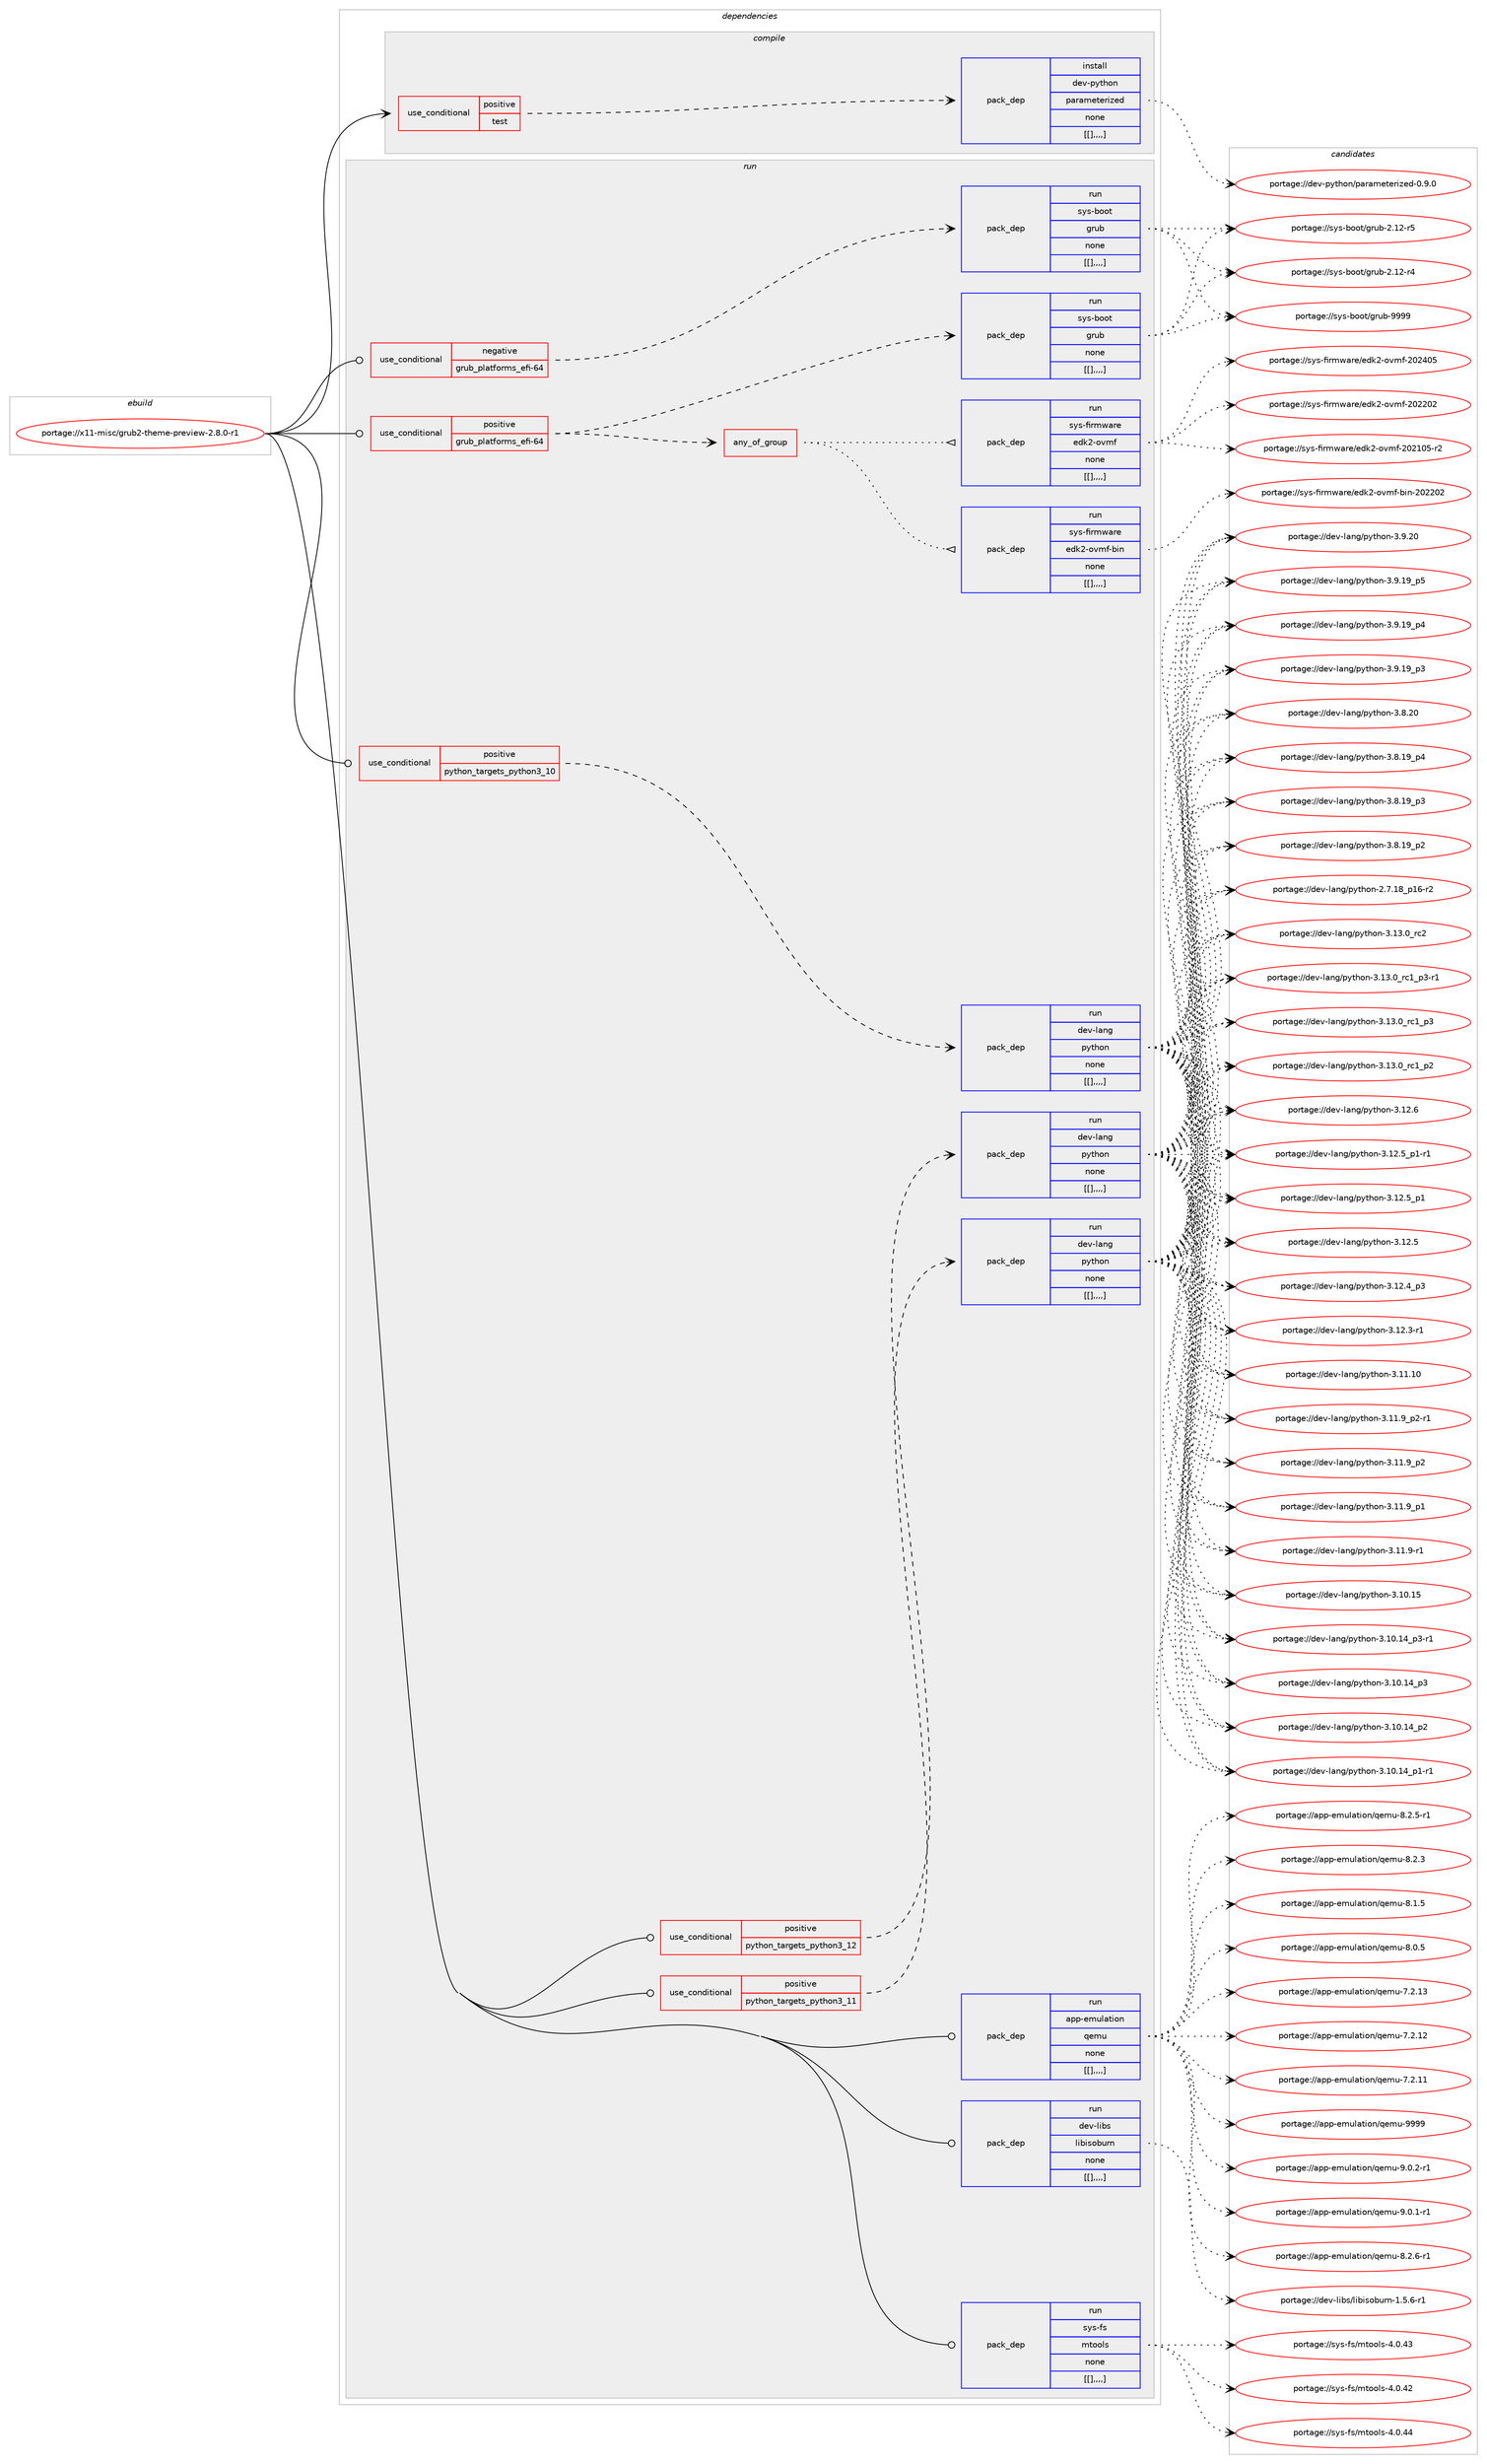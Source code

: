 digraph prolog {

# *************
# Graph options
# *************

newrank=true;
concentrate=true;
compound=true;
graph [rankdir=LR,fontname=Helvetica,fontsize=10,ranksep=1.5];#, ranksep=2.5, nodesep=0.2];
edge  [arrowhead=vee];
node  [fontname=Helvetica,fontsize=10];

# **********
# The ebuild
# **********

subgraph cluster_leftcol {
color=gray;
label=<<i>ebuild</i>>;
id [label="portage://x11-misc/grub2-theme-preview-2.8.0-r1", color=red, width=4, href="../x11-misc/grub2-theme-preview-2.8.0-r1.svg"];
}

# ****************
# The dependencies
# ****************

subgraph cluster_midcol {
color=gray;
label=<<i>dependencies</i>>;
subgraph cluster_compile {
fillcolor="#eeeeee";
style=filled;
label=<<i>compile</i>>;
subgraph cond127253 {
dependency479619 [label=<<TABLE BORDER="0" CELLBORDER="1" CELLSPACING="0" CELLPADDING="4"><TR><TD ROWSPAN="3" CELLPADDING="10">use_conditional</TD></TR><TR><TD>positive</TD></TR><TR><TD>test</TD></TR></TABLE>>, shape=none, color=red];
subgraph pack348852 {
dependency479620 [label=<<TABLE BORDER="0" CELLBORDER="1" CELLSPACING="0" CELLPADDING="4" WIDTH="220"><TR><TD ROWSPAN="6" CELLPADDING="30">pack_dep</TD></TR><TR><TD WIDTH="110">install</TD></TR><TR><TD>dev-python</TD></TR><TR><TD>parameterized</TD></TR><TR><TD>none</TD></TR><TR><TD>[[],,,,]</TD></TR></TABLE>>, shape=none, color=blue];
}
dependency479619:e -> dependency479620:w [weight=20,style="dashed",arrowhead="vee"];
}
id:e -> dependency479619:w [weight=20,style="solid",arrowhead="vee"];
}
subgraph cluster_compileandrun {
fillcolor="#eeeeee";
style=filled;
label=<<i>compile and run</i>>;
}
subgraph cluster_run {
fillcolor="#eeeeee";
style=filled;
label=<<i>run</i>>;
subgraph cond127254 {
dependency479621 [label=<<TABLE BORDER="0" CELLBORDER="1" CELLSPACING="0" CELLPADDING="4"><TR><TD ROWSPAN="3" CELLPADDING="10">use_conditional</TD></TR><TR><TD>negative</TD></TR><TR><TD>grub_platforms_efi-64</TD></TR></TABLE>>, shape=none, color=red];
subgraph pack348853 {
dependency479622 [label=<<TABLE BORDER="0" CELLBORDER="1" CELLSPACING="0" CELLPADDING="4" WIDTH="220"><TR><TD ROWSPAN="6" CELLPADDING="30">pack_dep</TD></TR><TR><TD WIDTH="110">run</TD></TR><TR><TD>sys-boot</TD></TR><TR><TD>grub</TD></TR><TR><TD>none</TD></TR><TR><TD>[[],,,,]</TD></TR></TABLE>>, shape=none, color=blue];
}
dependency479621:e -> dependency479622:w [weight=20,style="dashed",arrowhead="vee"];
}
id:e -> dependency479621:w [weight=20,style="solid",arrowhead="odot"];
subgraph cond127255 {
dependency479623 [label=<<TABLE BORDER="0" CELLBORDER="1" CELLSPACING="0" CELLPADDING="4"><TR><TD ROWSPAN="3" CELLPADDING="10">use_conditional</TD></TR><TR><TD>positive</TD></TR><TR><TD>grub_platforms_efi-64</TD></TR></TABLE>>, shape=none, color=red];
subgraph pack348854 {
dependency479624 [label=<<TABLE BORDER="0" CELLBORDER="1" CELLSPACING="0" CELLPADDING="4" WIDTH="220"><TR><TD ROWSPAN="6" CELLPADDING="30">pack_dep</TD></TR><TR><TD WIDTH="110">run</TD></TR><TR><TD>sys-boot</TD></TR><TR><TD>grub</TD></TR><TR><TD>none</TD></TR><TR><TD>[[],,,,]</TD></TR></TABLE>>, shape=none, color=blue];
}
dependency479623:e -> dependency479624:w [weight=20,style="dashed",arrowhead="vee"];
subgraph any3291 {
dependency479625 [label=<<TABLE BORDER="0" CELLBORDER="1" CELLSPACING="0" CELLPADDING="4"><TR><TD CELLPADDING="10">any_of_group</TD></TR></TABLE>>, shape=none, color=red];subgraph pack348855 {
dependency479626 [label=<<TABLE BORDER="0" CELLBORDER="1" CELLSPACING="0" CELLPADDING="4" WIDTH="220"><TR><TD ROWSPAN="6" CELLPADDING="30">pack_dep</TD></TR><TR><TD WIDTH="110">run</TD></TR><TR><TD>sys-firmware</TD></TR><TR><TD>edk2-ovmf</TD></TR><TR><TD>none</TD></TR><TR><TD>[[],,,,]</TD></TR></TABLE>>, shape=none, color=blue];
}
dependency479625:e -> dependency479626:w [weight=20,style="dotted",arrowhead="oinv"];
subgraph pack348856 {
dependency479627 [label=<<TABLE BORDER="0" CELLBORDER="1" CELLSPACING="0" CELLPADDING="4" WIDTH="220"><TR><TD ROWSPAN="6" CELLPADDING="30">pack_dep</TD></TR><TR><TD WIDTH="110">run</TD></TR><TR><TD>sys-firmware</TD></TR><TR><TD>edk2-ovmf-bin</TD></TR><TR><TD>none</TD></TR><TR><TD>[[],,,,]</TD></TR></TABLE>>, shape=none, color=blue];
}
dependency479625:e -> dependency479627:w [weight=20,style="dotted",arrowhead="oinv"];
}
dependency479623:e -> dependency479625:w [weight=20,style="dashed",arrowhead="vee"];
}
id:e -> dependency479623:w [weight=20,style="solid",arrowhead="odot"];
subgraph cond127256 {
dependency479628 [label=<<TABLE BORDER="0" CELLBORDER="1" CELLSPACING="0" CELLPADDING="4"><TR><TD ROWSPAN="3" CELLPADDING="10">use_conditional</TD></TR><TR><TD>positive</TD></TR><TR><TD>python_targets_python3_10</TD></TR></TABLE>>, shape=none, color=red];
subgraph pack348857 {
dependency479629 [label=<<TABLE BORDER="0" CELLBORDER="1" CELLSPACING="0" CELLPADDING="4" WIDTH="220"><TR><TD ROWSPAN="6" CELLPADDING="30">pack_dep</TD></TR><TR><TD WIDTH="110">run</TD></TR><TR><TD>dev-lang</TD></TR><TR><TD>python</TD></TR><TR><TD>none</TD></TR><TR><TD>[[],,,,]</TD></TR></TABLE>>, shape=none, color=blue];
}
dependency479628:e -> dependency479629:w [weight=20,style="dashed",arrowhead="vee"];
}
id:e -> dependency479628:w [weight=20,style="solid",arrowhead="odot"];
subgraph cond127257 {
dependency479630 [label=<<TABLE BORDER="0" CELLBORDER="1" CELLSPACING="0" CELLPADDING="4"><TR><TD ROWSPAN="3" CELLPADDING="10">use_conditional</TD></TR><TR><TD>positive</TD></TR><TR><TD>python_targets_python3_11</TD></TR></TABLE>>, shape=none, color=red];
subgraph pack348858 {
dependency479631 [label=<<TABLE BORDER="0" CELLBORDER="1" CELLSPACING="0" CELLPADDING="4" WIDTH="220"><TR><TD ROWSPAN="6" CELLPADDING="30">pack_dep</TD></TR><TR><TD WIDTH="110">run</TD></TR><TR><TD>dev-lang</TD></TR><TR><TD>python</TD></TR><TR><TD>none</TD></TR><TR><TD>[[],,,,]</TD></TR></TABLE>>, shape=none, color=blue];
}
dependency479630:e -> dependency479631:w [weight=20,style="dashed",arrowhead="vee"];
}
id:e -> dependency479630:w [weight=20,style="solid",arrowhead="odot"];
subgraph cond127258 {
dependency479632 [label=<<TABLE BORDER="0" CELLBORDER="1" CELLSPACING="0" CELLPADDING="4"><TR><TD ROWSPAN="3" CELLPADDING="10">use_conditional</TD></TR><TR><TD>positive</TD></TR><TR><TD>python_targets_python3_12</TD></TR></TABLE>>, shape=none, color=red];
subgraph pack348859 {
dependency479633 [label=<<TABLE BORDER="0" CELLBORDER="1" CELLSPACING="0" CELLPADDING="4" WIDTH="220"><TR><TD ROWSPAN="6" CELLPADDING="30">pack_dep</TD></TR><TR><TD WIDTH="110">run</TD></TR><TR><TD>dev-lang</TD></TR><TR><TD>python</TD></TR><TR><TD>none</TD></TR><TR><TD>[[],,,,]</TD></TR></TABLE>>, shape=none, color=blue];
}
dependency479632:e -> dependency479633:w [weight=20,style="dashed",arrowhead="vee"];
}
id:e -> dependency479632:w [weight=20,style="solid",arrowhead="odot"];
subgraph pack348860 {
dependency479634 [label=<<TABLE BORDER="0" CELLBORDER="1" CELLSPACING="0" CELLPADDING="4" WIDTH="220"><TR><TD ROWSPAN="6" CELLPADDING="30">pack_dep</TD></TR><TR><TD WIDTH="110">run</TD></TR><TR><TD>app-emulation</TD></TR><TR><TD>qemu</TD></TR><TR><TD>none</TD></TR><TR><TD>[[],,,,]</TD></TR></TABLE>>, shape=none, color=blue];
}
id:e -> dependency479634:w [weight=20,style="solid",arrowhead="odot"];
subgraph pack348861 {
dependency479635 [label=<<TABLE BORDER="0" CELLBORDER="1" CELLSPACING="0" CELLPADDING="4" WIDTH="220"><TR><TD ROWSPAN="6" CELLPADDING="30">pack_dep</TD></TR><TR><TD WIDTH="110">run</TD></TR><TR><TD>dev-libs</TD></TR><TR><TD>libisoburn</TD></TR><TR><TD>none</TD></TR><TR><TD>[[],,,,]</TD></TR></TABLE>>, shape=none, color=blue];
}
id:e -> dependency479635:w [weight=20,style="solid",arrowhead="odot"];
subgraph pack348862 {
dependency479636 [label=<<TABLE BORDER="0" CELLBORDER="1" CELLSPACING="0" CELLPADDING="4" WIDTH="220"><TR><TD ROWSPAN="6" CELLPADDING="30">pack_dep</TD></TR><TR><TD WIDTH="110">run</TD></TR><TR><TD>sys-fs</TD></TR><TR><TD>mtools</TD></TR><TR><TD>none</TD></TR><TR><TD>[[],,,,]</TD></TR></TABLE>>, shape=none, color=blue];
}
id:e -> dependency479636:w [weight=20,style="solid",arrowhead="odot"];
}
}

# **************
# The candidates
# **************

subgraph cluster_choices {
rank=same;
color=gray;
label=<<i>candidates</i>>;

subgraph choice348852 {
color=black;
nodesep=1;
choice10010111845112121116104111110471129711497109101116101114105122101100454846574648 [label="portage://dev-python/parameterized-0.9.0", color=red, width=4,href="../dev-python/parameterized-0.9.0.svg"];
dependency479620:e -> choice10010111845112121116104111110471129711497109101116101114105122101100454846574648:w [style=dotted,weight="100"];
}
subgraph choice348853 {
color=black;
nodesep=1;
choice115121115459811111111647103114117984557575757 [label="portage://sys-boot/grub-9999", color=red, width=4,href="../sys-boot/grub-9999.svg"];
choice1151211154598111111116471031141179845504649504511453 [label="portage://sys-boot/grub-2.12-r5", color=red, width=4,href="../sys-boot/grub-2.12-r5.svg"];
choice1151211154598111111116471031141179845504649504511452 [label="portage://sys-boot/grub-2.12-r4", color=red, width=4,href="../sys-boot/grub-2.12-r4.svg"];
dependency479622:e -> choice115121115459811111111647103114117984557575757:w [style=dotted,weight="100"];
dependency479622:e -> choice1151211154598111111116471031141179845504649504511453:w [style=dotted,weight="100"];
dependency479622:e -> choice1151211154598111111116471031141179845504649504511452:w [style=dotted,weight="100"];
}
subgraph choice348854 {
color=black;
nodesep=1;
choice115121115459811111111647103114117984557575757 [label="portage://sys-boot/grub-9999", color=red, width=4,href="../sys-boot/grub-9999.svg"];
choice1151211154598111111116471031141179845504649504511453 [label="portage://sys-boot/grub-2.12-r5", color=red, width=4,href="../sys-boot/grub-2.12-r5.svg"];
choice1151211154598111111116471031141179845504649504511452 [label="portage://sys-boot/grub-2.12-r4", color=red, width=4,href="../sys-boot/grub-2.12-r4.svg"];
dependency479624:e -> choice115121115459811111111647103114117984557575757:w [style=dotted,weight="100"];
dependency479624:e -> choice1151211154598111111116471031141179845504649504511453:w [style=dotted,weight="100"];
dependency479624:e -> choice1151211154598111111116471031141179845504649504511452:w [style=dotted,weight="100"];
}
subgraph choice348855 {
color=black;
nodesep=1;
choice115121115451021051141091199711410147101100107504511111810910245504850524853 [label="portage://sys-firmware/edk2-ovmf-202405", color=red, width=4,href="../sys-firmware/edk2-ovmf-202405.svg"];
choice115121115451021051141091199711410147101100107504511111810910245504850504850 [label="portage://sys-firmware/edk2-ovmf-202202", color=red, width=4,href="../sys-firmware/edk2-ovmf-202202.svg"];
choice1151211154510210511410911997114101471011001075045111118109102455048504948534511450 [label="portage://sys-firmware/edk2-ovmf-202105-r2", color=red, width=4,href="../sys-firmware/edk2-ovmf-202105-r2.svg"];
dependency479626:e -> choice115121115451021051141091199711410147101100107504511111810910245504850524853:w [style=dotted,weight="100"];
dependency479626:e -> choice115121115451021051141091199711410147101100107504511111810910245504850504850:w [style=dotted,weight="100"];
dependency479626:e -> choice1151211154510210511410911997114101471011001075045111118109102455048504948534511450:w [style=dotted,weight="100"];
}
subgraph choice348856 {
color=black;
nodesep=1;
choice1151211154510210511410911997114101471011001075045111118109102459810511045504850504850 [label="portage://sys-firmware/edk2-ovmf-bin-202202", color=red, width=4,href="../sys-firmware/edk2-ovmf-bin-202202.svg"];
dependency479627:e -> choice1151211154510210511410911997114101471011001075045111118109102459810511045504850504850:w [style=dotted,weight="100"];
}
subgraph choice348857 {
color=black;
nodesep=1;
choice10010111845108971101034711212111610411111045514649514648951149950 [label="portage://dev-lang/python-3.13.0_rc2", color=red, width=4,href="../dev-lang/python-3.13.0_rc2.svg"];
choice1001011184510897110103471121211161041111104551464951464895114994995112514511449 [label="portage://dev-lang/python-3.13.0_rc1_p3-r1", color=red, width=4,href="../dev-lang/python-3.13.0_rc1_p3-r1.svg"];
choice100101118451089711010347112121116104111110455146495146489511499499511251 [label="portage://dev-lang/python-3.13.0_rc1_p3", color=red, width=4,href="../dev-lang/python-3.13.0_rc1_p3.svg"];
choice100101118451089711010347112121116104111110455146495146489511499499511250 [label="portage://dev-lang/python-3.13.0_rc1_p2", color=red, width=4,href="../dev-lang/python-3.13.0_rc1_p2.svg"];
choice10010111845108971101034711212111610411111045514649504654 [label="portage://dev-lang/python-3.12.6", color=red, width=4,href="../dev-lang/python-3.12.6.svg"];
choice1001011184510897110103471121211161041111104551464950465395112494511449 [label="portage://dev-lang/python-3.12.5_p1-r1", color=red, width=4,href="../dev-lang/python-3.12.5_p1-r1.svg"];
choice100101118451089711010347112121116104111110455146495046539511249 [label="portage://dev-lang/python-3.12.5_p1", color=red, width=4,href="../dev-lang/python-3.12.5_p1.svg"];
choice10010111845108971101034711212111610411111045514649504653 [label="portage://dev-lang/python-3.12.5", color=red, width=4,href="../dev-lang/python-3.12.5.svg"];
choice100101118451089711010347112121116104111110455146495046529511251 [label="portage://dev-lang/python-3.12.4_p3", color=red, width=4,href="../dev-lang/python-3.12.4_p3.svg"];
choice100101118451089711010347112121116104111110455146495046514511449 [label="portage://dev-lang/python-3.12.3-r1", color=red, width=4,href="../dev-lang/python-3.12.3-r1.svg"];
choice1001011184510897110103471121211161041111104551464949464948 [label="portage://dev-lang/python-3.11.10", color=red, width=4,href="../dev-lang/python-3.11.10.svg"];
choice1001011184510897110103471121211161041111104551464949465795112504511449 [label="portage://dev-lang/python-3.11.9_p2-r1", color=red, width=4,href="../dev-lang/python-3.11.9_p2-r1.svg"];
choice100101118451089711010347112121116104111110455146494946579511250 [label="portage://dev-lang/python-3.11.9_p2", color=red, width=4,href="../dev-lang/python-3.11.9_p2.svg"];
choice100101118451089711010347112121116104111110455146494946579511249 [label="portage://dev-lang/python-3.11.9_p1", color=red, width=4,href="../dev-lang/python-3.11.9_p1.svg"];
choice100101118451089711010347112121116104111110455146494946574511449 [label="portage://dev-lang/python-3.11.9-r1", color=red, width=4,href="../dev-lang/python-3.11.9-r1.svg"];
choice1001011184510897110103471121211161041111104551464948464953 [label="portage://dev-lang/python-3.10.15", color=red, width=4,href="../dev-lang/python-3.10.15.svg"];
choice100101118451089711010347112121116104111110455146494846495295112514511449 [label="portage://dev-lang/python-3.10.14_p3-r1", color=red, width=4,href="../dev-lang/python-3.10.14_p3-r1.svg"];
choice10010111845108971101034711212111610411111045514649484649529511251 [label="portage://dev-lang/python-3.10.14_p3", color=red, width=4,href="../dev-lang/python-3.10.14_p3.svg"];
choice10010111845108971101034711212111610411111045514649484649529511250 [label="portage://dev-lang/python-3.10.14_p2", color=red, width=4,href="../dev-lang/python-3.10.14_p2.svg"];
choice100101118451089711010347112121116104111110455146494846495295112494511449 [label="portage://dev-lang/python-3.10.14_p1-r1", color=red, width=4,href="../dev-lang/python-3.10.14_p1-r1.svg"];
choice10010111845108971101034711212111610411111045514657465048 [label="portage://dev-lang/python-3.9.20", color=red, width=4,href="../dev-lang/python-3.9.20.svg"];
choice100101118451089711010347112121116104111110455146574649579511253 [label="portage://dev-lang/python-3.9.19_p5", color=red, width=4,href="../dev-lang/python-3.9.19_p5.svg"];
choice100101118451089711010347112121116104111110455146574649579511252 [label="portage://dev-lang/python-3.9.19_p4", color=red, width=4,href="../dev-lang/python-3.9.19_p4.svg"];
choice100101118451089711010347112121116104111110455146574649579511251 [label="portage://dev-lang/python-3.9.19_p3", color=red, width=4,href="../dev-lang/python-3.9.19_p3.svg"];
choice10010111845108971101034711212111610411111045514656465048 [label="portage://dev-lang/python-3.8.20", color=red, width=4,href="../dev-lang/python-3.8.20.svg"];
choice100101118451089711010347112121116104111110455146564649579511252 [label="portage://dev-lang/python-3.8.19_p4", color=red, width=4,href="../dev-lang/python-3.8.19_p4.svg"];
choice100101118451089711010347112121116104111110455146564649579511251 [label="portage://dev-lang/python-3.8.19_p3", color=red, width=4,href="../dev-lang/python-3.8.19_p3.svg"];
choice100101118451089711010347112121116104111110455146564649579511250 [label="portage://dev-lang/python-3.8.19_p2", color=red, width=4,href="../dev-lang/python-3.8.19_p2.svg"];
choice100101118451089711010347112121116104111110455046554649569511249544511450 [label="portage://dev-lang/python-2.7.18_p16-r2", color=red, width=4,href="../dev-lang/python-2.7.18_p16-r2.svg"];
dependency479629:e -> choice10010111845108971101034711212111610411111045514649514648951149950:w [style=dotted,weight="100"];
dependency479629:e -> choice1001011184510897110103471121211161041111104551464951464895114994995112514511449:w [style=dotted,weight="100"];
dependency479629:e -> choice100101118451089711010347112121116104111110455146495146489511499499511251:w [style=dotted,weight="100"];
dependency479629:e -> choice100101118451089711010347112121116104111110455146495146489511499499511250:w [style=dotted,weight="100"];
dependency479629:e -> choice10010111845108971101034711212111610411111045514649504654:w [style=dotted,weight="100"];
dependency479629:e -> choice1001011184510897110103471121211161041111104551464950465395112494511449:w [style=dotted,weight="100"];
dependency479629:e -> choice100101118451089711010347112121116104111110455146495046539511249:w [style=dotted,weight="100"];
dependency479629:e -> choice10010111845108971101034711212111610411111045514649504653:w [style=dotted,weight="100"];
dependency479629:e -> choice100101118451089711010347112121116104111110455146495046529511251:w [style=dotted,weight="100"];
dependency479629:e -> choice100101118451089711010347112121116104111110455146495046514511449:w [style=dotted,weight="100"];
dependency479629:e -> choice1001011184510897110103471121211161041111104551464949464948:w [style=dotted,weight="100"];
dependency479629:e -> choice1001011184510897110103471121211161041111104551464949465795112504511449:w [style=dotted,weight="100"];
dependency479629:e -> choice100101118451089711010347112121116104111110455146494946579511250:w [style=dotted,weight="100"];
dependency479629:e -> choice100101118451089711010347112121116104111110455146494946579511249:w [style=dotted,weight="100"];
dependency479629:e -> choice100101118451089711010347112121116104111110455146494946574511449:w [style=dotted,weight="100"];
dependency479629:e -> choice1001011184510897110103471121211161041111104551464948464953:w [style=dotted,weight="100"];
dependency479629:e -> choice100101118451089711010347112121116104111110455146494846495295112514511449:w [style=dotted,weight="100"];
dependency479629:e -> choice10010111845108971101034711212111610411111045514649484649529511251:w [style=dotted,weight="100"];
dependency479629:e -> choice10010111845108971101034711212111610411111045514649484649529511250:w [style=dotted,weight="100"];
dependency479629:e -> choice100101118451089711010347112121116104111110455146494846495295112494511449:w [style=dotted,weight="100"];
dependency479629:e -> choice10010111845108971101034711212111610411111045514657465048:w [style=dotted,weight="100"];
dependency479629:e -> choice100101118451089711010347112121116104111110455146574649579511253:w [style=dotted,weight="100"];
dependency479629:e -> choice100101118451089711010347112121116104111110455146574649579511252:w [style=dotted,weight="100"];
dependency479629:e -> choice100101118451089711010347112121116104111110455146574649579511251:w [style=dotted,weight="100"];
dependency479629:e -> choice10010111845108971101034711212111610411111045514656465048:w [style=dotted,weight="100"];
dependency479629:e -> choice100101118451089711010347112121116104111110455146564649579511252:w [style=dotted,weight="100"];
dependency479629:e -> choice100101118451089711010347112121116104111110455146564649579511251:w [style=dotted,weight="100"];
dependency479629:e -> choice100101118451089711010347112121116104111110455146564649579511250:w [style=dotted,weight="100"];
dependency479629:e -> choice100101118451089711010347112121116104111110455046554649569511249544511450:w [style=dotted,weight="100"];
}
subgraph choice348858 {
color=black;
nodesep=1;
choice10010111845108971101034711212111610411111045514649514648951149950 [label="portage://dev-lang/python-3.13.0_rc2", color=red, width=4,href="../dev-lang/python-3.13.0_rc2.svg"];
choice1001011184510897110103471121211161041111104551464951464895114994995112514511449 [label="portage://dev-lang/python-3.13.0_rc1_p3-r1", color=red, width=4,href="../dev-lang/python-3.13.0_rc1_p3-r1.svg"];
choice100101118451089711010347112121116104111110455146495146489511499499511251 [label="portage://dev-lang/python-3.13.0_rc1_p3", color=red, width=4,href="../dev-lang/python-3.13.0_rc1_p3.svg"];
choice100101118451089711010347112121116104111110455146495146489511499499511250 [label="portage://dev-lang/python-3.13.0_rc1_p2", color=red, width=4,href="../dev-lang/python-3.13.0_rc1_p2.svg"];
choice10010111845108971101034711212111610411111045514649504654 [label="portage://dev-lang/python-3.12.6", color=red, width=4,href="../dev-lang/python-3.12.6.svg"];
choice1001011184510897110103471121211161041111104551464950465395112494511449 [label="portage://dev-lang/python-3.12.5_p1-r1", color=red, width=4,href="../dev-lang/python-3.12.5_p1-r1.svg"];
choice100101118451089711010347112121116104111110455146495046539511249 [label="portage://dev-lang/python-3.12.5_p1", color=red, width=4,href="../dev-lang/python-3.12.5_p1.svg"];
choice10010111845108971101034711212111610411111045514649504653 [label="portage://dev-lang/python-3.12.5", color=red, width=4,href="../dev-lang/python-3.12.5.svg"];
choice100101118451089711010347112121116104111110455146495046529511251 [label="portage://dev-lang/python-3.12.4_p3", color=red, width=4,href="../dev-lang/python-3.12.4_p3.svg"];
choice100101118451089711010347112121116104111110455146495046514511449 [label="portage://dev-lang/python-3.12.3-r1", color=red, width=4,href="../dev-lang/python-3.12.3-r1.svg"];
choice1001011184510897110103471121211161041111104551464949464948 [label="portage://dev-lang/python-3.11.10", color=red, width=4,href="../dev-lang/python-3.11.10.svg"];
choice1001011184510897110103471121211161041111104551464949465795112504511449 [label="portage://dev-lang/python-3.11.9_p2-r1", color=red, width=4,href="../dev-lang/python-3.11.9_p2-r1.svg"];
choice100101118451089711010347112121116104111110455146494946579511250 [label="portage://dev-lang/python-3.11.9_p2", color=red, width=4,href="../dev-lang/python-3.11.9_p2.svg"];
choice100101118451089711010347112121116104111110455146494946579511249 [label="portage://dev-lang/python-3.11.9_p1", color=red, width=4,href="../dev-lang/python-3.11.9_p1.svg"];
choice100101118451089711010347112121116104111110455146494946574511449 [label="portage://dev-lang/python-3.11.9-r1", color=red, width=4,href="../dev-lang/python-3.11.9-r1.svg"];
choice1001011184510897110103471121211161041111104551464948464953 [label="portage://dev-lang/python-3.10.15", color=red, width=4,href="../dev-lang/python-3.10.15.svg"];
choice100101118451089711010347112121116104111110455146494846495295112514511449 [label="portage://dev-lang/python-3.10.14_p3-r1", color=red, width=4,href="../dev-lang/python-3.10.14_p3-r1.svg"];
choice10010111845108971101034711212111610411111045514649484649529511251 [label="portage://dev-lang/python-3.10.14_p3", color=red, width=4,href="../dev-lang/python-3.10.14_p3.svg"];
choice10010111845108971101034711212111610411111045514649484649529511250 [label="portage://dev-lang/python-3.10.14_p2", color=red, width=4,href="../dev-lang/python-3.10.14_p2.svg"];
choice100101118451089711010347112121116104111110455146494846495295112494511449 [label="portage://dev-lang/python-3.10.14_p1-r1", color=red, width=4,href="../dev-lang/python-3.10.14_p1-r1.svg"];
choice10010111845108971101034711212111610411111045514657465048 [label="portage://dev-lang/python-3.9.20", color=red, width=4,href="../dev-lang/python-3.9.20.svg"];
choice100101118451089711010347112121116104111110455146574649579511253 [label="portage://dev-lang/python-3.9.19_p5", color=red, width=4,href="../dev-lang/python-3.9.19_p5.svg"];
choice100101118451089711010347112121116104111110455146574649579511252 [label="portage://dev-lang/python-3.9.19_p4", color=red, width=4,href="../dev-lang/python-3.9.19_p4.svg"];
choice100101118451089711010347112121116104111110455146574649579511251 [label="portage://dev-lang/python-3.9.19_p3", color=red, width=4,href="../dev-lang/python-3.9.19_p3.svg"];
choice10010111845108971101034711212111610411111045514656465048 [label="portage://dev-lang/python-3.8.20", color=red, width=4,href="../dev-lang/python-3.8.20.svg"];
choice100101118451089711010347112121116104111110455146564649579511252 [label="portage://dev-lang/python-3.8.19_p4", color=red, width=4,href="../dev-lang/python-3.8.19_p4.svg"];
choice100101118451089711010347112121116104111110455146564649579511251 [label="portage://dev-lang/python-3.8.19_p3", color=red, width=4,href="../dev-lang/python-3.8.19_p3.svg"];
choice100101118451089711010347112121116104111110455146564649579511250 [label="portage://dev-lang/python-3.8.19_p2", color=red, width=4,href="../dev-lang/python-3.8.19_p2.svg"];
choice100101118451089711010347112121116104111110455046554649569511249544511450 [label="portage://dev-lang/python-2.7.18_p16-r2", color=red, width=4,href="../dev-lang/python-2.7.18_p16-r2.svg"];
dependency479631:e -> choice10010111845108971101034711212111610411111045514649514648951149950:w [style=dotted,weight="100"];
dependency479631:e -> choice1001011184510897110103471121211161041111104551464951464895114994995112514511449:w [style=dotted,weight="100"];
dependency479631:e -> choice100101118451089711010347112121116104111110455146495146489511499499511251:w [style=dotted,weight="100"];
dependency479631:e -> choice100101118451089711010347112121116104111110455146495146489511499499511250:w [style=dotted,weight="100"];
dependency479631:e -> choice10010111845108971101034711212111610411111045514649504654:w [style=dotted,weight="100"];
dependency479631:e -> choice1001011184510897110103471121211161041111104551464950465395112494511449:w [style=dotted,weight="100"];
dependency479631:e -> choice100101118451089711010347112121116104111110455146495046539511249:w [style=dotted,weight="100"];
dependency479631:e -> choice10010111845108971101034711212111610411111045514649504653:w [style=dotted,weight="100"];
dependency479631:e -> choice100101118451089711010347112121116104111110455146495046529511251:w [style=dotted,weight="100"];
dependency479631:e -> choice100101118451089711010347112121116104111110455146495046514511449:w [style=dotted,weight="100"];
dependency479631:e -> choice1001011184510897110103471121211161041111104551464949464948:w [style=dotted,weight="100"];
dependency479631:e -> choice1001011184510897110103471121211161041111104551464949465795112504511449:w [style=dotted,weight="100"];
dependency479631:e -> choice100101118451089711010347112121116104111110455146494946579511250:w [style=dotted,weight="100"];
dependency479631:e -> choice100101118451089711010347112121116104111110455146494946579511249:w [style=dotted,weight="100"];
dependency479631:e -> choice100101118451089711010347112121116104111110455146494946574511449:w [style=dotted,weight="100"];
dependency479631:e -> choice1001011184510897110103471121211161041111104551464948464953:w [style=dotted,weight="100"];
dependency479631:e -> choice100101118451089711010347112121116104111110455146494846495295112514511449:w [style=dotted,weight="100"];
dependency479631:e -> choice10010111845108971101034711212111610411111045514649484649529511251:w [style=dotted,weight="100"];
dependency479631:e -> choice10010111845108971101034711212111610411111045514649484649529511250:w [style=dotted,weight="100"];
dependency479631:e -> choice100101118451089711010347112121116104111110455146494846495295112494511449:w [style=dotted,weight="100"];
dependency479631:e -> choice10010111845108971101034711212111610411111045514657465048:w [style=dotted,weight="100"];
dependency479631:e -> choice100101118451089711010347112121116104111110455146574649579511253:w [style=dotted,weight="100"];
dependency479631:e -> choice100101118451089711010347112121116104111110455146574649579511252:w [style=dotted,weight="100"];
dependency479631:e -> choice100101118451089711010347112121116104111110455146574649579511251:w [style=dotted,weight="100"];
dependency479631:e -> choice10010111845108971101034711212111610411111045514656465048:w [style=dotted,weight="100"];
dependency479631:e -> choice100101118451089711010347112121116104111110455146564649579511252:w [style=dotted,weight="100"];
dependency479631:e -> choice100101118451089711010347112121116104111110455146564649579511251:w [style=dotted,weight="100"];
dependency479631:e -> choice100101118451089711010347112121116104111110455146564649579511250:w [style=dotted,weight="100"];
dependency479631:e -> choice100101118451089711010347112121116104111110455046554649569511249544511450:w [style=dotted,weight="100"];
}
subgraph choice348859 {
color=black;
nodesep=1;
choice10010111845108971101034711212111610411111045514649514648951149950 [label="portage://dev-lang/python-3.13.0_rc2", color=red, width=4,href="../dev-lang/python-3.13.0_rc2.svg"];
choice1001011184510897110103471121211161041111104551464951464895114994995112514511449 [label="portage://dev-lang/python-3.13.0_rc1_p3-r1", color=red, width=4,href="../dev-lang/python-3.13.0_rc1_p3-r1.svg"];
choice100101118451089711010347112121116104111110455146495146489511499499511251 [label="portage://dev-lang/python-3.13.0_rc1_p3", color=red, width=4,href="../dev-lang/python-3.13.0_rc1_p3.svg"];
choice100101118451089711010347112121116104111110455146495146489511499499511250 [label="portage://dev-lang/python-3.13.0_rc1_p2", color=red, width=4,href="../dev-lang/python-3.13.0_rc1_p2.svg"];
choice10010111845108971101034711212111610411111045514649504654 [label="portage://dev-lang/python-3.12.6", color=red, width=4,href="../dev-lang/python-3.12.6.svg"];
choice1001011184510897110103471121211161041111104551464950465395112494511449 [label="portage://dev-lang/python-3.12.5_p1-r1", color=red, width=4,href="../dev-lang/python-3.12.5_p1-r1.svg"];
choice100101118451089711010347112121116104111110455146495046539511249 [label="portage://dev-lang/python-3.12.5_p1", color=red, width=4,href="../dev-lang/python-3.12.5_p1.svg"];
choice10010111845108971101034711212111610411111045514649504653 [label="portage://dev-lang/python-3.12.5", color=red, width=4,href="../dev-lang/python-3.12.5.svg"];
choice100101118451089711010347112121116104111110455146495046529511251 [label="portage://dev-lang/python-3.12.4_p3", color=red, width=4,href="../dev-lang/python-3.12.4_p3.svg"];
choice100101118451089711010347112121116104111110455146495046514511449 [label="portage://dev-lang/python-3.12.3-r1", color=red, width=4,href="../dev-lang/python-3.12.3-r1.svg"];
choice1001011184510897110103471121211161041111104551464949464948 [label="portage://dev-lang/python-3.11.10", color=red, width=4,href="../dev-lang/python-3.11.10.svg"];
choice1001011184510897110103471121211161041111104551464949465795112504511449 [label="portage://dev-lang/python-3.11.9_p2-r1", color=red, width=4,href="../dev-lang/python-3.11.9_p2-r1.svg"];
choice100101118451089711010347112121116104111110455146494946579511250 [label="portage://dev-lang/python-3.11.9_p2", color=red, width=4,href="../dev-lang/python-3.11.9_p2.svg"];
choice100101118451089711010347112121116104111110455146494946579511249 [label="portage://dev-lang/python-3.11.9_p1", color=red, width=4,href="../dev-lang/python-3.11.9_p1.svg"];
choice100101118451089711010347112121116104111110455146494946574511449 [label="portage://dev-lang/python-3.11.9-r1", color=red, width=4,href="../dev-lang/python-3.11.9-r1.svg"];
choice1001011184510897110103471121211161041111104551464948464953 [label="portage://dev-lang/python-3.10.15", color=red, width=4,href="../dev-lang/python-3.10.15.svg"];
choice100101118451089711010347112121116104111110455146494846495295112514511449 [label="portage://dev-lang/python-3.10.14_p3-r1", color=red, width=4,href="../dev-lang/python-3.10.14_p3-r1.svg"];
choice10010111845108971101034711212111610411111045514649484649529511251 [label="portage://dev-lang/python-3.10.14_p3", color=red, width=4,href="../dev-lang/python-3.10.14_p3.svg"];
choice10010111845108971101034711212111610411111045514649484649529511250 [label="portage://dev-lang/python-3.10.14_p2", color=red, width=4,href="../dev-lang/python-3.10.14_p2.svg"];
choice100101118451089711010347112121116104111110455146494846495295112494511449 [label="portage://dev-lang/python-3.10.14_p1-r1", color=red, width=4,href="../dev-lang/python-3.10.14_p1-r1.svg"];
choice10010111845108971101034711212111610411111045514657465048 [label="portage://dev-lang/python-3.9.20", color=red, width=4,href="../dev-lang/python-3.9.20.svg"];
choice100101118451089711010347112121116104111110455146574649579511253 [label="portage://dev-lang/python-3.9.19_p5", color=red, width=4,href="../dev-lang/python-3.9.19_p5.svg"];
choice100101118451089711010347112121116104111110455146574649579511252 [label="portage://dev-lang/python-3.9.19_p4", color=red, width=4,href="../dev-lang/python-3.9.19_p4.svg"];
choice100101118451089711010347112121116104111110455146574649579511251 [label="portage://dev-lang/python-3.9.19_p3", color=red, width=4,href="../dev-lang/python-3.9.19_p3.svg"];
choice10010111845108971101034711212111610411111045514656465048 [label="portage://dev-lang/python-3.8.20", color=red, width=4,href="../dev-lang/python-3.8.20.svg"];
choice100101118451089711010347112121116104111110455146564649579511252 [label="portage://dev-lang/python-3.8.19_p4", color=red, width=4,href="../dev-lang/python-3.8.19_p4.svg"];
choice100101118451089711010347112121116104111110455146564649579511251 [label="portage://dev-lang/python-3.8.19_p3", color=red, width=4,href="../dev-lang/python-3.8.19_p3.svg"];
choice100101118451089711010347112121116104111110455146564649579511250 [label="portage://dev-lang/python-3.8.19_p2", color=red, width=4,href="../dev-lang/python-3.8.19_p2.svg"];
choice100101118451089711010347112121116104111110455046554649569511249544511450 [label="portage://dev-lang/python-2.7.18_p16-r2", color=red, width=4,href="../dev-lang/python-2.7.18_p16-r2.svg"];
dependency479633:e -> choice10010111845108971101034711212111610411111045514649514648951149950:w [style=dotted,weight="100"];
dependency479633:e -> choice1001011184510897110103471121211161041111104551464951464895114994995112514511449:w [style=dotted,weight="100"];
dependency479633:e -> choice100101118451089711010347112121116104111110455146495146489511499499511251:w [style=dotted,weight="100"];
dependency479633:e -> choice100101118451089711010347112121116104111110455146495146489511499499511250:w [style=dotted,weight="100"];
dependency479633:e -> choice10010111845108971101034711212111610411111045514649504654:w [style=dotted,weight="100"];
dependency479633:e -> choice1001011184510897110103471121211161041111104551464950465395112494511449:w [style=dotted,weight="100"];
dependency479633:e -> choice100101118451089711010347112121116104111110455146495046539511249:w [style=dotted,weight="100"];
dependency479633:e -> choice10010111845108971101034711212111610411111045514649504653:w [style=dotted,weight="100"];
dependency479633:e -> choice100101118451089711010347112121116104111110455146495046529511251:w [style=dotted,weight="100"];
dependency479633:e -> choice100101118451089711010347112121116104111110455146495046514511449:w [style=dotted,weight="100"];
dependency479633:e -> choice1001011184510897110103471121211161041111104551464949464948:w [style=dotted,weight="100"];
dependency479633:e -> choice1001011184510897110103471121211161041111104551464949465795112504511449:w [style=dotted,weight="100"];
dependency479633:e -> choice100101118451089711010347112121116104111110455146494946579511250:w [style=dotted,weight="100"];
dependency479633:e -> choice100101118451089711010347112121116104111110455146494946579511249:w [style=dotted,weight="100"];
dependency479633:e -> choice100101118451089711010347112121116104111110455146494946574511449:w [style=dotted,weight="100"];
dependency479633:e -> choice1001011184510897110103471121211161041111104551464948464953:w [style=dotted,weight="100"];
dependency479633:e -> choice100101118451089711010347112121116104111110455146494846495295112514511449:w [style=dotted,weight="100"];
dependency479633:e -> choice10010111845108971101034711212111610411111045514649484649529511251:w [style=dotted,weight="100"];
dependency479633:e -> choice10010111845108971101034711212111610411111045514649484649529511250:w [style=dotted,weight="100"];
dependency479633:e -> choice100101118451089711010347112121116104111110455146494846495295112494511449:w [style=dotted,weight="100"];
dependency479633:e -> choice10010111845108971101034711212111610411111045514657465048:w [style=dotted,weight="100"];
dependency479633:e -> choice100101118451089711010347112121116104111110455146574649579511253:w [style=dotted,weight="100"];
dependency479633:e -> choice100101118451089711010347112121116104111110455146574649579511252:w [style=dotted,weight="100"];
dependency479633:e -> choice100101118451089711010347112121116104111110455146574649579511251:w [style=dotted,weight="100"];
dependency479633:e -> choice10010111845108971101034711212111610411111045514656465048:w [style=dotted,weight="100"];
dependency479633:e -> choice100101118451089711010347112121116104111110455146564649579511252:w [style=dotted,weight="100"];
dependency479633:e -> choice100101118451089711010347112121116104111110455146564649579511251:w [style=dotted,weight="100"];
dependency479633:e -> choice100101118451089711010347112121116104111110455146564649579511250:w [style=dotted,weight="100"];
dependency479633:e -> choice100101118451089711010347112121116104111110455046554649569511249544511450:w [style=dotted,weight="100"];
}
subgraph choice348860 {
color=black;
nodesep=1;
choice971121124510110911710897116105111110471131011091174557575757 [label="portage://app-emulation/qemu-9999", color=red, width=4,href="../app-emulation/qemu-9999.svg"];
choice971121124510110911710897116105111110471131011091174557464846504511449 [label="portage://app-emulation/qemu-9.0.2-r1", color=red, width=4,href="../app-emulation/qemu-9.0.2-r1.svg"];
choice971121124510110911710897116105111110471131011091174557464846494511449 [label="portage://app-emulation/qemu-9.0.1-r1", color=red, width=4,href="../app-emulation/qemu-9.0.1-r1.svg"];
choice971121124510110911710897116105111110471131011091174556465046544511449 [label="portage://app-emulation/qemu-8.2.6-r1", color=red, width=4,href="../app-emulation/qemu-8.2.6-r1.svg"];
choice971121124510110911710897116105111110471131011091174556465046534511449 [label="portage://app-emulation/qemu-8.2.5-r1", color=red, width=4,href="../app-emulation/qemu-8.2.5-r1.svg"];
choice97112112451011091171089711610511111047113101109117455646504651 [label="portage://app-emulation/qemu-8.2.3", color=red, width=4,href="../app-emulation/qemu-8.2.3.svg"];
choice97112112451011091171089711610511111047113101109117455646494653 [label="portage://app-emulation/qemu-8.1.5", color=red, width=4,href="../app-emulation/qemu-8.1.5.svg"];
choice97112112451011091171089711610511111047113101109117455646484653 [label="portage://app-emulation/qemu-8.0.5", color=red, width=4,href="../app-emulation/qemu-8.0.5.svg"];
choice9711211245101109117108971161051111104711310110911745554650464951 [label="portage://app-emulation/qemu-7.2.13", color=red, width=4,href="../app-emulation/qemu-7.2.13.svg"];
choice9711211245101109117108971161051111104711310110911745554650464950 [label="portage://app-emulation/qemu-7.2.12", color=red, width=4,href="../app-emulation/qemu-7.2.12.svg"];
choice9711211245101109117108971161051111104711310110911745554650464949 [label="portage://app-emulation/qemu-7.2.11", color=red, width=4,href="../app-emulation/qemu-7.2.11.svg"];
dependency479634:e -> choice971121124510110911710897116105111110471131011091174557575757:w [style=dotted,weight="100"];
dependency479634:e -> choice971121124510110911710897116105111110471131011091174557464846504511449:w [style=dotted,weight="100"];
dependency479634:e -> choice971121124510110911710897116105111110471131011091174557464846494511449:w [style=dotted,weight="100"];
dependency479634:e -> choice971121124510110911710897116105111110471131011091174556465046544511449:w [style=dotted,weight="100"];
dependency479634:e -> choice971121124510110911710897116105111110471131011091174556465046534511449:w [style=dotted,weight="100"];
dependency479634:e -> choice97112112451011091171089711610511111047113101109117455646504651:w [style=dotted,weight="100"];
dependency479634:e -> choice97112112451011091171089711610511111047113101109117455646494653:w [style=dotted,weight="100"];
dependency479634:e -> choice97112112451011091171089711610511111047113101109117455646484653:w [style=dotted,weight="100"];
dependency479634:e -> choice9711211245101109117108971161051111104711310110911745554650464951:w [style=dotted,weight="100"];
dependency479634:e -> choice9711211245101109117108971161051111104711310110911745554650464950:w [style=dotted,weight="100"];
dependency479634:e -> choice9711211245101109117108971161051111104711310110911745554650464949:w [style=dotted,weight="100"];
}
subgraph choice348861 {
color=black;
nodesep=1;
choice10010111845108105981154710810598105115111981171141104549465346544511449 [label="portage://dev-libs/libisoburn-1.5.6-r1", color=red, width=4,href="../dev-libs/libisoburn-1.5.6-r1.svg"];
dependency479635:e -> choice10010111845108105981154710810598105115111981171141104549465346544511449:w [style=dotted,weight="100"];
}
subgraph choice348862 {
color=black;
nodesep=1;
choice115121115451021154710911611111110811545524648465252 [label="portage://sys-fs/mtools-4.0.44", color=red, width=4,href="../sys-fs/mtools-4.0.44.svg"];
choice115121115451021154710911611111110811545524648465251 [label="portage://sys-fs/mtools-4.0.43", color=red, width=4,href="../sys-fs/mtools-4.0.43.svg"];
choice115121115451021154710911611111110811545524648465250 [label="portage://sys-fs/mtools-4.0.42", color=red, width=4,href="../sys-fs/mtools-4.0.42.svg"];
dependency479636:e -> choice115121115451021154710911611111110811545524648465252:w [style=dotted,weight="100"];
dependency479636:e -> choice115121115451021154710911611111110811545524648465251:w [style=dotted,weight="100"];
dependency479636:e -> choice115121115451021154710911611111110811545524648465250:w [style=dotted,weight="100"];
}
}

}
